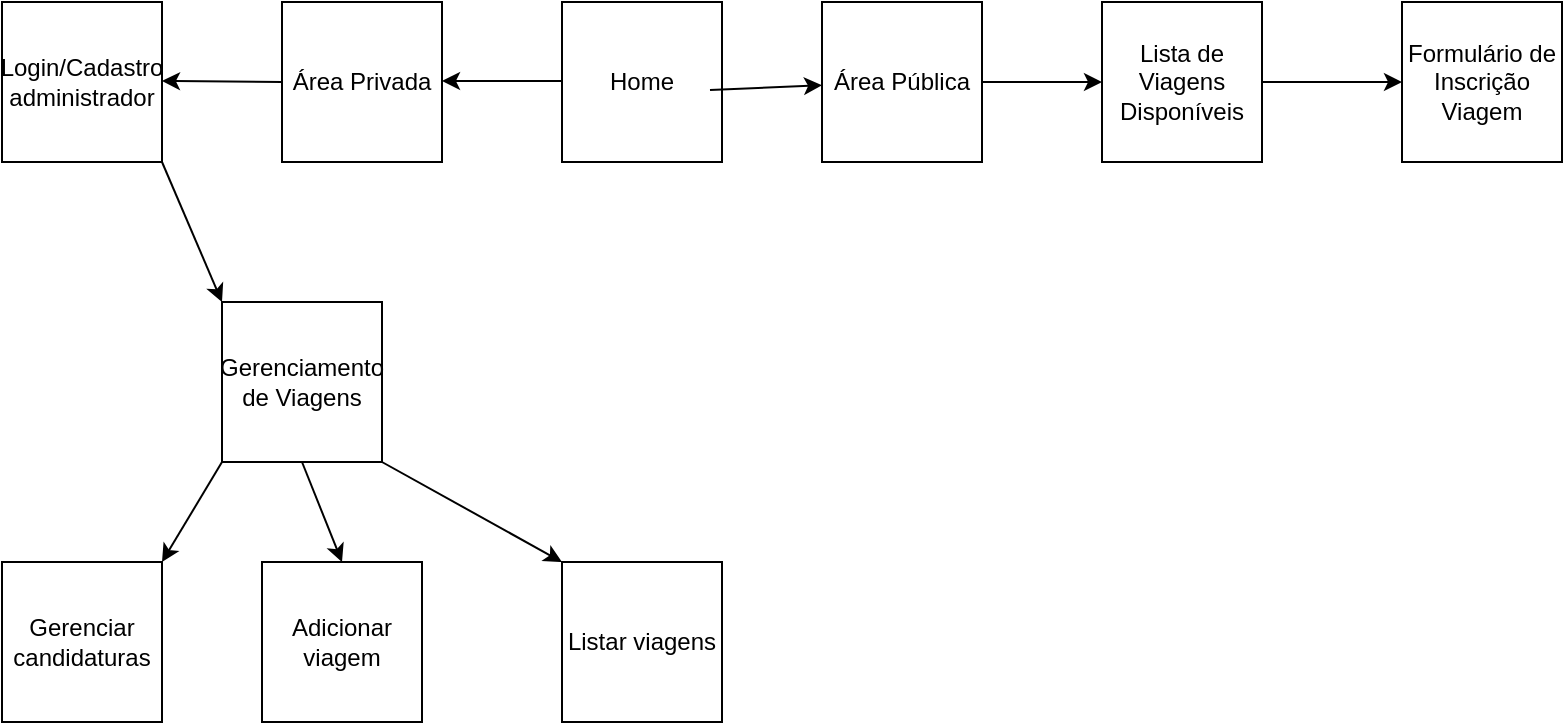 <mxfile version="14.4.3" type="device"><diagram id="AQDqPIFELm88-INb-KbZ" name="Page-1"><mxGraphModel dx="862" dy="450" grid="1" gridSize="10" guides="1" tooltips="1" connect="1" arrows="1" fold="1" page="1" pageScale="1" pageWidth="827" pageHeight="1169" math="0" shadow="0"><root><mxCell id="0"/><mxCell id="1" parent="0"/><mxCell id="XKw-mOh3sqiR3UunEPsq-1" value="Home" style="whiteSpace=wrap;html=1;aspect=fixed;" parent="1" vertex="1"><mxGeometry x="290" y="160" width="80" height="80" as="geometry"/></mxCell><mxCell id="XKw-mOh3sqiR3UunEPsq-2" value="Login/Cadastro administrador" style="whiteSpace=wrap;html=1;aspect=fixed;" parent="1" vertex="1"><mxGeometry x="10" y="160" width="80" height="80" as="geometry"/></mxCell><mxCell id="XKw-mOh3sqiR3UunEPsq-3" value="Lista de Viagens Disponíveis" style="whiteSpace=wrap;html=1;aspect=fixed;" parent="1" vertex="1"><mxGeometry x="560" y="160" width="80" height="80" as="geometry"/></mxCell><mxCell id="XKw-mOh3sqiR3UunEPsq-4" value="Formulário de Inscrição Viagem" style="whiteSpace=wrap;html=1;aspect=fixed;" parent="1" vertex="1"><mxGeometry x="710" y="160" width="80" height="80" as="geometry"/></mxCell><mxCell id="XKw-mOh3sqiR3UunEPsq-5" value="Área Pública" style="whiteSpace=wrap;html=1;aspect=fixed;" parent="1" vertex="1"><mxGeometry x="420" y="160" width="80" height="80" as="geometry"/></mxCell><mxCell id="XKw-mOh3sqiR3UunEPsq-6" value="Área Privada" style="whiteSpace=wrap;html=1;aspect=fixed;" parent="1" vertex="1"><mxGeometry x="150" y="160" width="80" height="80" as="geometry"/></mxCell><mxCell id="XKw-mOh3sqiR3UunEPsq-7" value="Gerenciamento de Viagens" style="whiteSpace=wrap;html=1;aspect=fixed;" parent="1" vertex="1"><mxGeometry x="120" y="310" width="80" height="80" as="geometry"/></mxCell><mxCell id="XKw-mOh3sqiR3UunEPsq-8" value="Listar viagens" style="whiteSpace=wrap;html=1;aspect=fixed;" parent="1" vertex="1"><mxGeometry x="290" y="440" width="80" height="80" as="geometry"/></mxCell><mxCell id="XKw-mOh3sqiR3UunEPsq-9" value="Adicionar viagem" style="whiteSpace=wrap;html=1;aspect=fixed;" parent="1" vertex="1"><mxGeometry x="140" y="440" width="80" height="80" as="geometry"/></mxCell><mxCell id="XKw-mOh3sqiR3UunEPsq-10" value="Gerenciar candidaturas" style="whiteSpace=wrap;html=1;aspect=fixed;" parent="1" vertex="1"><mxGeometry x="10" y="440" width="80" height="80" as="geometry"/></mxCell><mxCell id="XKw-mOh3sqiR3UunEPsq-11" value="" style="endArrow=classic;html=1;" parent="1" edge="1"><mxGeometry width="50" height="50" relative="1" as="geometry"><mxPoint x="290" y="199.5" as="sourcePoint"/><mxPoint x="230" y="199.5" as="targetPoint"/></mxGeometry></mxCell><mxCell id="XKw-mOh3sqiR3UunEPsq-12" value="" style="endArrow=classic;html=1;exitX=0;exitY=0.5;exitDx=0;exitDy=0;" parent="1" source="XKw-mOh3sqiR3UunEPsq-6" edge="1"><mxGeometry width="50" height="50" relative="1" as="geometry"><mxPoint x="140" y="199.5" as="sourcePoint"/><mxPoint x="90" y="199.5" as="targetPoint"/></mxGeometry></mxCell><mxCell id="XKw-mOh3sqiR3UunEPsq-13" value="" style="endArrow=classic;html=1;entryX=0.5;entryY=0;entryDx=0;entryDy=0;exitX=0.5;exitY=1;exitDx=0;exitDy=0;" parent="1" source="XKw-mOh3sqiR3UunEPsq-7" target="XKw-mOh3sqiR3UunEPsq-9" edge="1"><mxGeometry width="50" height="50" relative="1" as="geometry"><mxPoint x="135" y="440" as="sourcePoint"/><mxPoint x="185" y="390" as="targetPoint"/></mxGeometry></mxCell><mxCell id="XKw-mOh3sqiR3UunEPsq-14" value="" style="endArrow=classic;html=1;entryX=0;entryY=0;entryDx=0;entryDy=0;exitX=1;exitY=1;exitDx=0;exitDy=0;" parent="1" source="XKw-mOh3sqiR3UunEPsq-2" target="XKw-mOh3sqiR3UunEPsq-7" edge="1"><mxGeometry width="50" height="50" relative="1" as="geometry"><mxPoint x="60" y="300" as="sourcePoint"/><mxPoint x="110" y="250" as="targetPoint"/></mxGeometry></mxCell><mxCell id="XKw-mOh3sqiR3UunEPsq-15" value="" style="endArrow=classic;html=1;entryX=0;entryY=0;entryDx=0;entryDy=0;" parent="1" target="XKw-mOh3sqiR3UunEPsq-8" edge="1"><mxGeometry width="50" height="50" relative="1" as="geometry"><mxPoint x="200" y="390" as="sourcePoint"/><mxPoint x="250" y="340" as="targetPoint"/></mxGeometry></mxCell><mxCell id="XKw-mOh3sqiR3UunEPsq-16" value="" style="endArrow=classic;html=1;entryX=1;entryY=0;entryDx=0;entryDy=0;exitX=0;exitY=1;exitDx=0;exitDy=0;" parent="1" source="XKw-mOh3sqiR3UunEPsq-7" target="XKw-mOh3sqiR3UunEPsq-10" edge="1"><mxGeometry width="50" height="50" relative="1" as="geometry"><mxPoint x="70" y="430" as="sourcePoint"/><mxPoint x="120" y="380" as="targetPoint"/></mxGeometry></mxCell><mxCell id="XKw-mOh3sqiR3UunEPsq-17" value="" style="endArrow=classic;html=1;" parent="1" target="XKw-mOh3sqiR3UunEPsq-5" edge="1"><mxGeometry width="50" height="50" relative="1" as="geometry"><mxPoint x="364" y="204" as="sourcePoint"/><mxPoint x="414" y="160" as="targetPoint"/></mxGeometry></mxCell><mxCell id="XKw-mOh3sqiR3UunEPsq-18" value="" style="endArrow=classic;html=1;entryX=0;entryY=0.5;entryDx=0;entryDy=0;" parent="1" target="XKw-mOh3sqiR3UunEPsq-3" edge="1"><mxGeometry width="50" height="50" relative="1" as="geometry"><mxPoint x="500" y="200" as="sourcePoint"/><mxPoint x="550" y="200" as="targetPoint"/></mxGeometry></mxCell><mxCell id="XKw-mOh3sqiR3UunEPsq-19" value="" style="endArrow=classic;html=1;entryX=0;entryY=0.5;entryDx=0;entryDy=0;" parent="1" target="XKw-mOh3sqiR3UunEPsq-4" edge="1"><mxGeometry width="50" height="50" relative="1" as="geometry"><mxPoint x="640" y="200" as="sourcePoint"/><mxPoint x="670" y="170" as="targetPoint"/></mxGeometry></mxCell></root></mxGraphModel></diagram></mxfile>